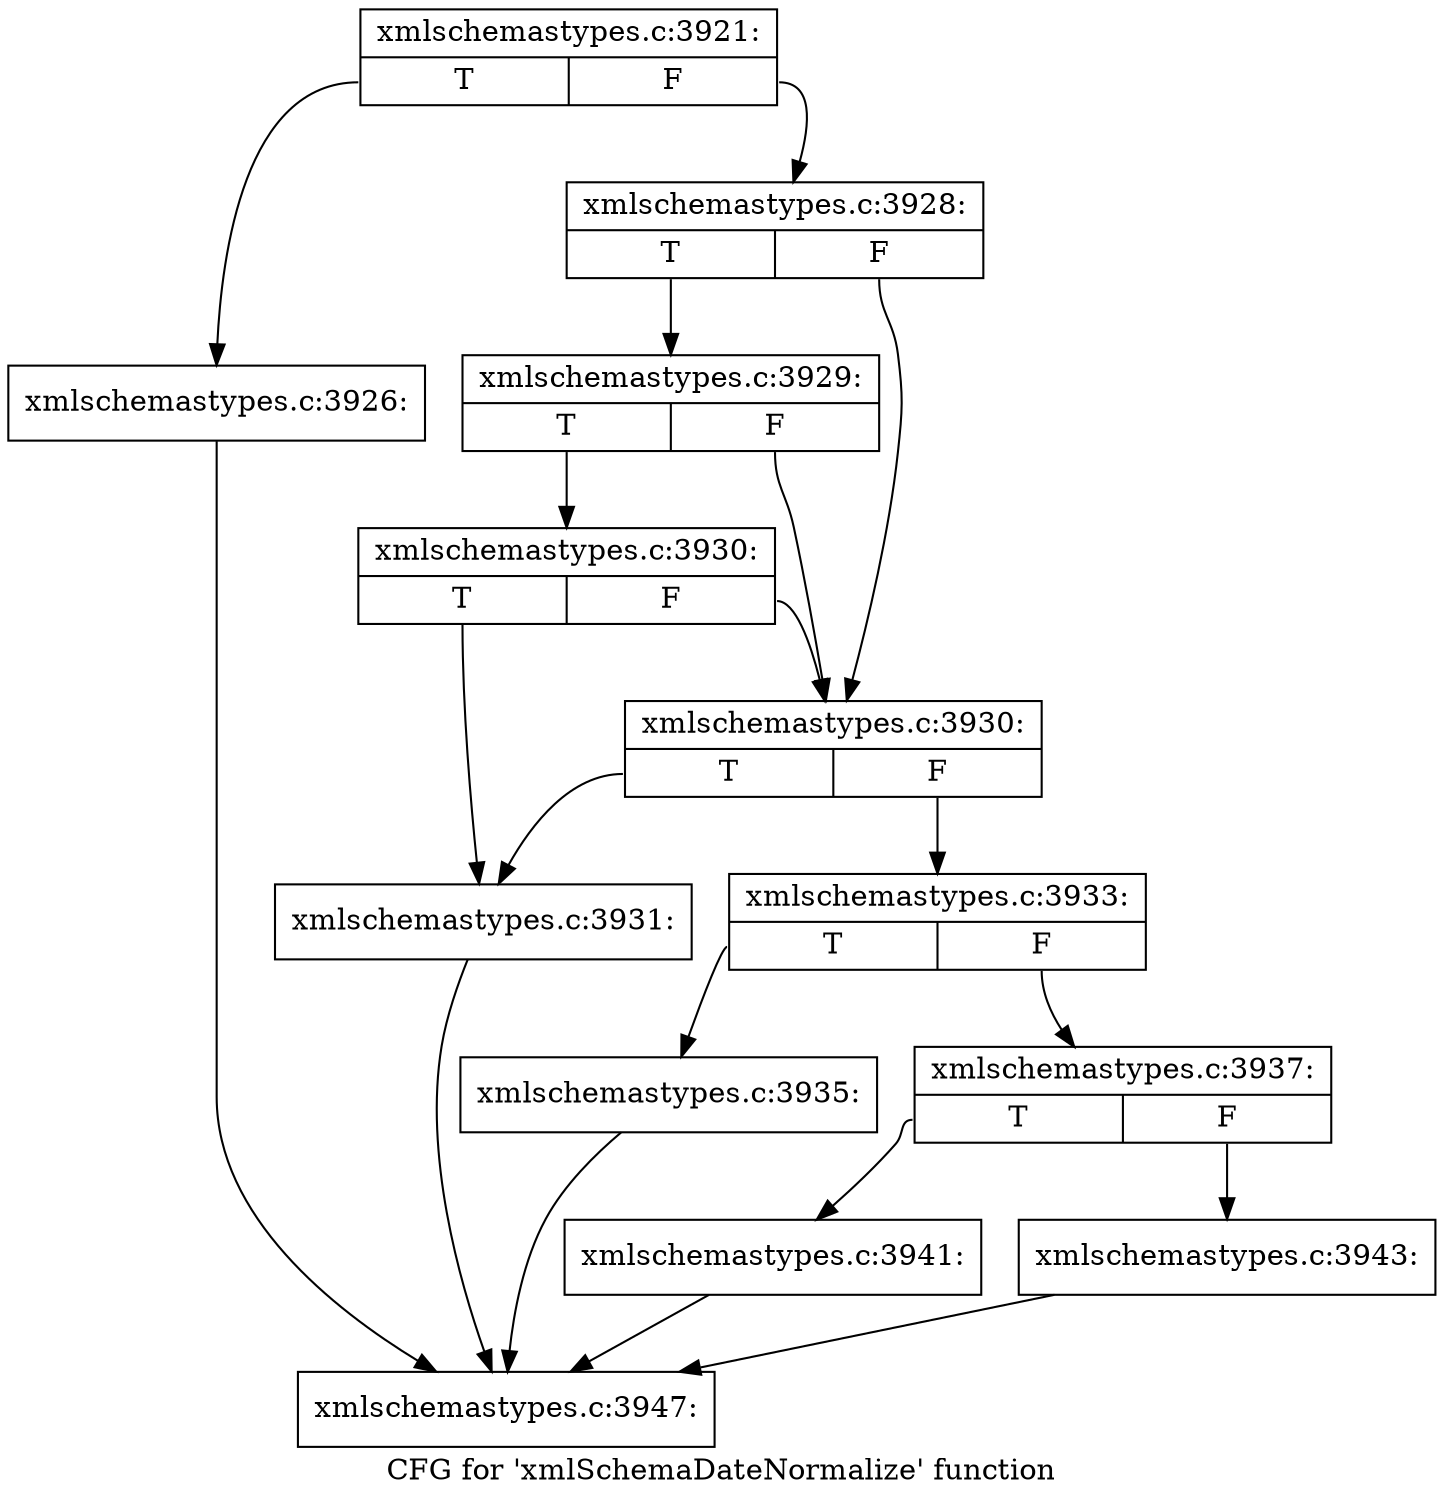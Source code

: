 digraph "CFG for 'xmlSchemaDateNormalize' function" {
	label="CFG for 'xmlSchemaDateNormalize' function";

	Node0x557d8dd91730 [shape=record,label="{xmlschemastypes.c:3921:|{<s0>T|<s1>F}}"];
	Node0x557d8dd91730:s0 -> Node0x557d8dbcbbb0;
	Node0x557d8dd91730:s1 -> Node0x557d8dbcbc00;
	Node0x557d8dbcbbb0 [shape=record,label="{xmlschemastypes.c:3926:}"];
	Node0x557d8dbcbbb0 -> Node0x557d8dd91aa0;
	Node0x557d8dbcbc00 [shape=record,label="{xmlschemastypes.c:3928:|{<s0>T|<s1>F}}"];
	Node0x557d8dbcbc00:s0 -> Node0x557d8dbcc1a0;
	Node0x557d8dbcbc00:s1 -> Node0x557d8dbcc0a0;
	Node0x557d8dbcc1a0 [shape=record,label="{xmlschemastypes.c:3929:|{<s0>T|<s1>F}}"];
	Node0x557d8dbcc1a0:s0 -> Node0x557d8dbcc120;
	Node0x557d8dbcc1a0:s1 -> Node0x557d8dbcc0a0;
	Node0x557d8dbcc120 [shape=record,label="{xmlschemastypes.c:3930:|{<s0>T|<s1>F}}"];
	Node0x557d8dbcc120:s0 -> Node0x557d8dbcc000;
	Node0x557d8dbcc120:s1 -> Node0x557d8dbcc0a0;
	Node0x557d8dbcc0a0 [shape=record,label="{xmlschemastypes.c:3930:|{<s0>T|<s1>F}}"];
	Node0x557d8dbcc0a0:s0 -> Node0x557d8dbcc000;
	Node0x557d8dbcc0a0:s1 -> Node0x557d8dbcc050;
	Node0x557d8dbcc000 [shape=record,label="{xmlschemastypes.c:3931:}"];
	Node0x557d8dbcc000 -> Node0x557d8dd91aa0;
	Node0x557d8dbcc050 [shape=record,label="{xmlschemastypes.c:3933:|{<s0>T|<s1>F}}"];
	Node0x557d8dbcc050:s0 -> Node0x557d8dbcd3b0;
	Node0x557d8dbcc050:s1 -> Node0x557d8dbcd400;
	Node0x557d8dbcd3b0 [shape=record,label="{xmlschemastypes.c:3935:}"];
	Node0x557d8dbcd3b0 -> Node0x557d8dd91aa0;
	Node0x557d8dbcd400 [shape=record,label="{xmlschemastypes.c:3937:|{<s0>T|<s1>F}}"];
	Node0x557d8dbcd400:s0 -> Node0x557d8dd9c530;
	Node0x557d8dbcd400:s1 -> Node0x557d8dd9c580;
	Node0x557d8dd9c530 [shape=record,label="{xmlschemastypes.c:3941:}"];
	Node0x557d8dd9c530 -> Node0x557d8dd91aa0;
	Node0x557d8dd9c580 [shape=record,label="{xmlschemastypes.c:3943:}"];
	Node0x557d8dd9c580 -> Node0x557d8dd91aa0;
	Node0x557d8dd91aa0 [shape=record,label="{xmlschemastypes.c:3947:}"];
}
